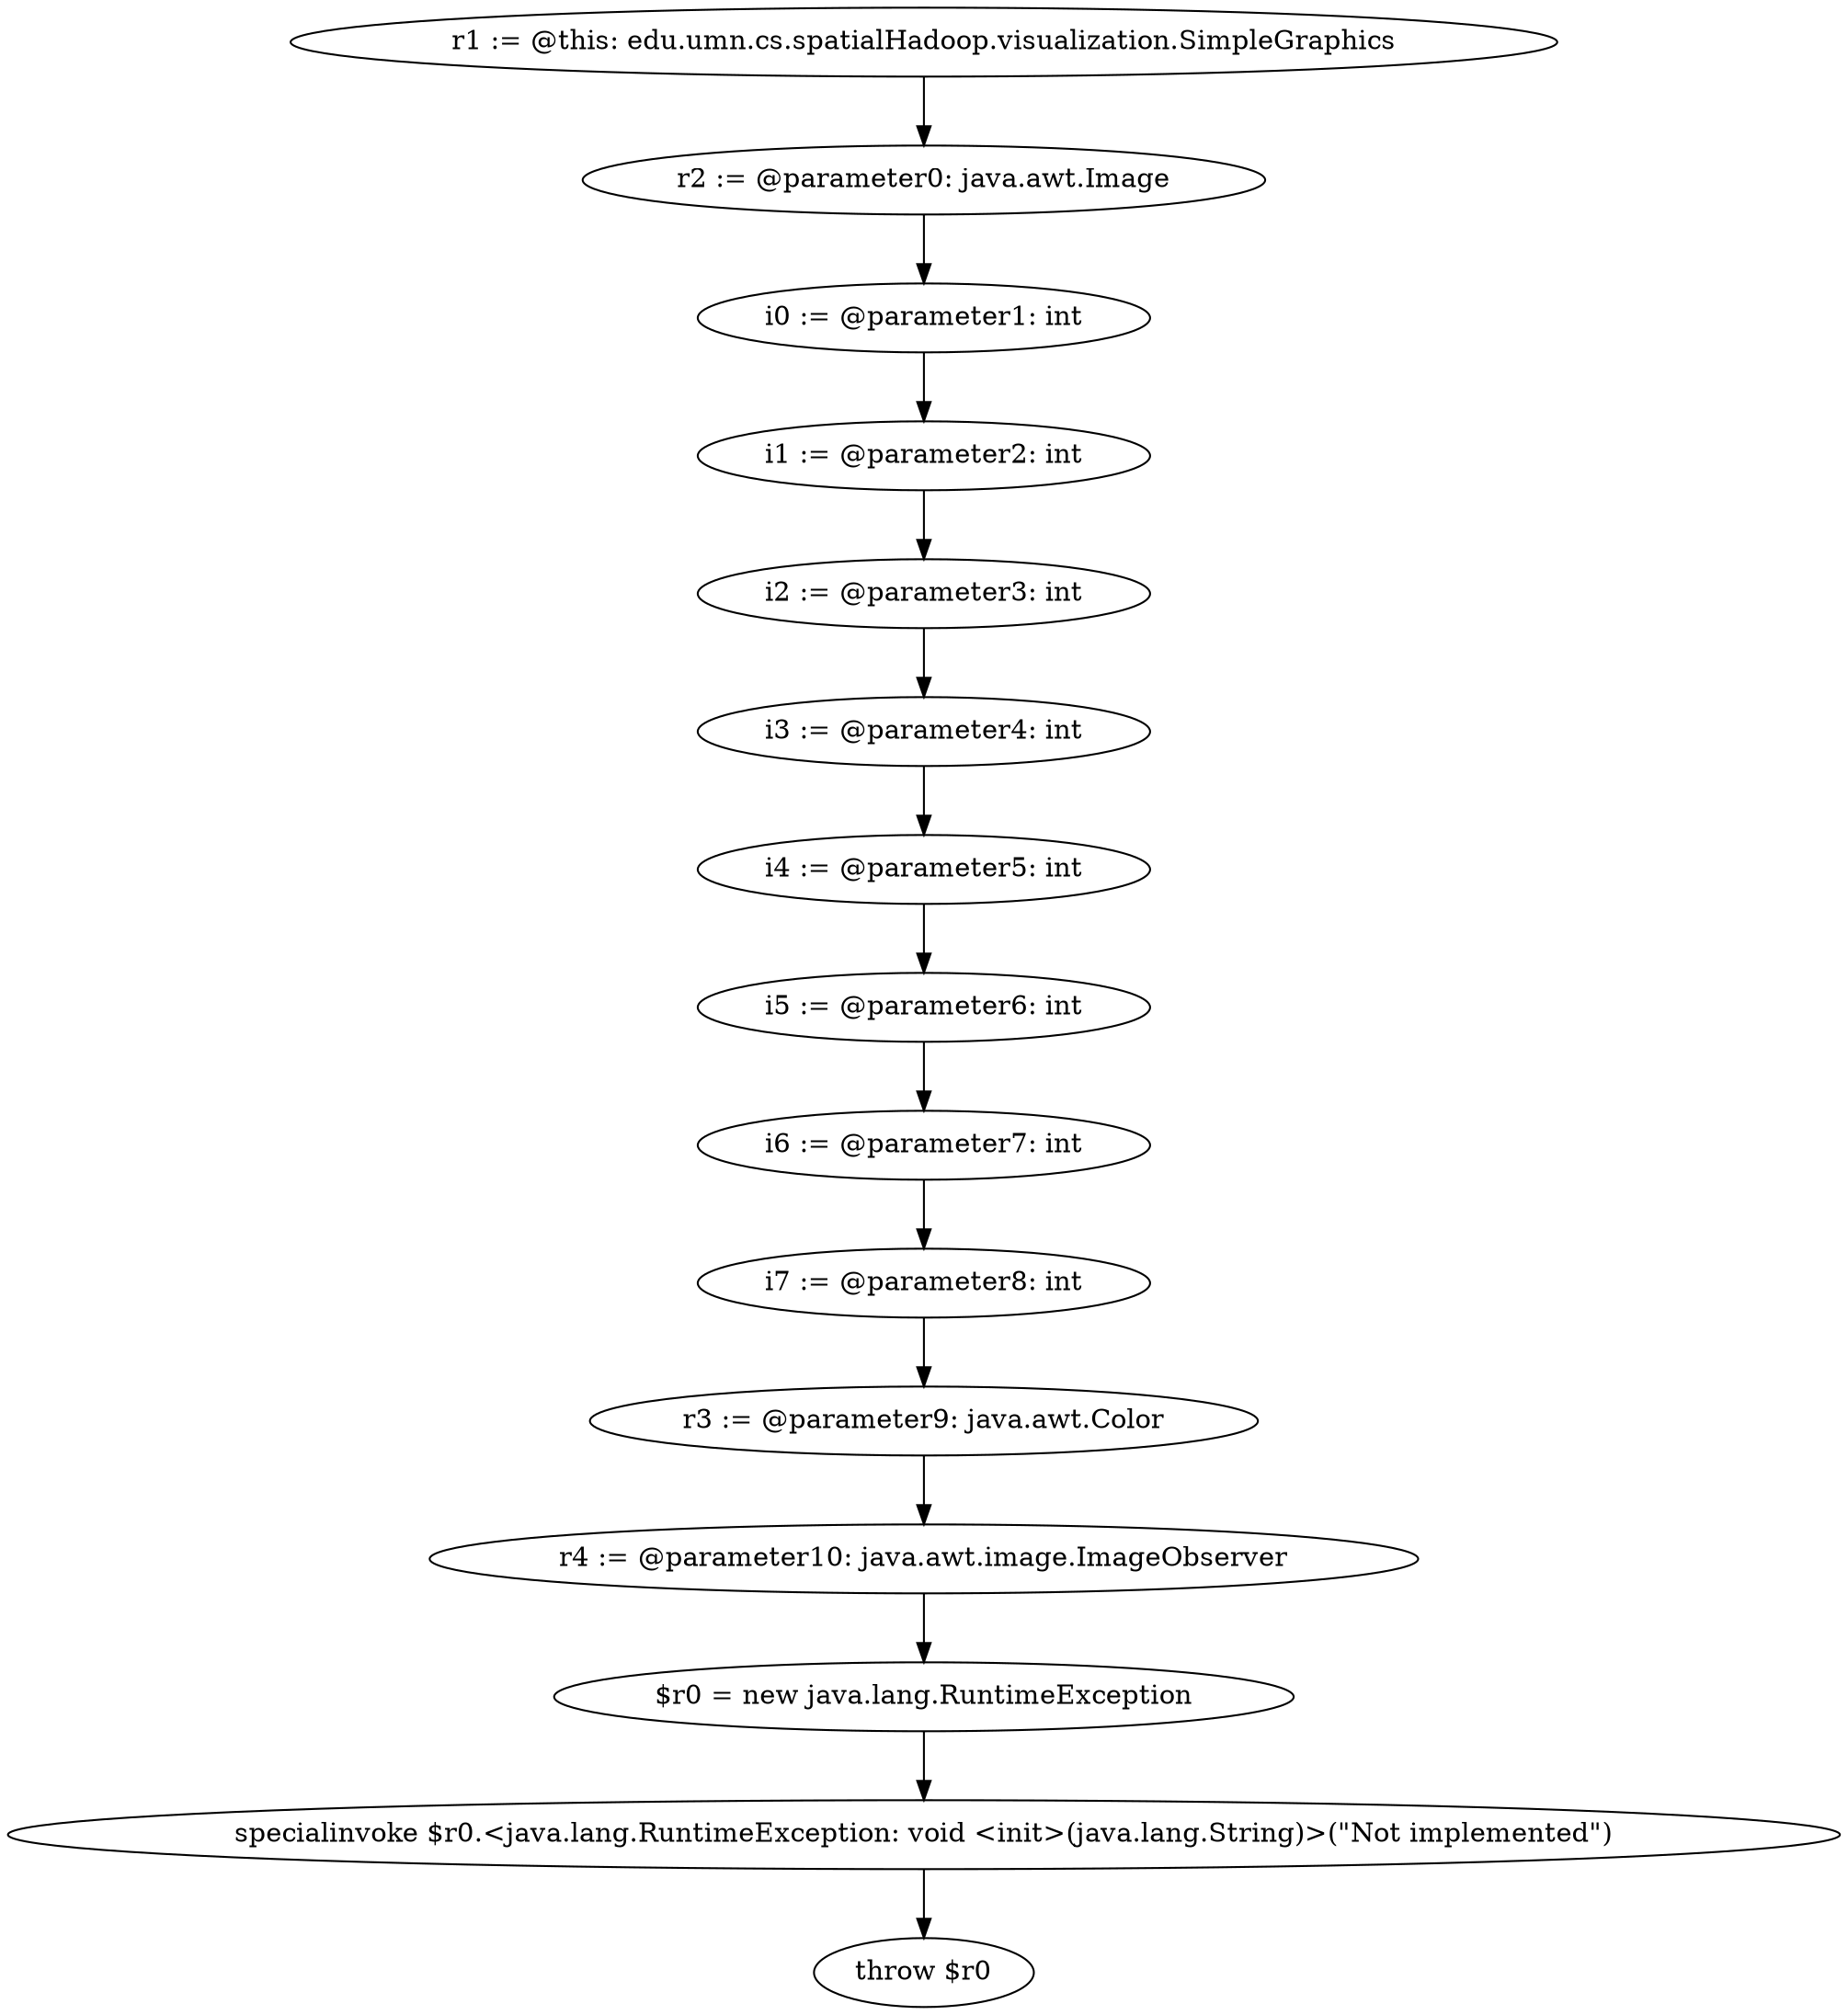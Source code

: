 digraph "unitGraph" {
    "r1 := @this: edu.umn.cs.spatialHadoop.visualization.SimpleGraphics"
    "r2 := @parameter0: java.awt.Image"
    "i0 := @parameter1: int"
    "i1 := @parameter2: int"
    "i2 := @parameter3: int"
    "i3 := @parameter4: int"
    "i4 := @parameter5: int"
    "i5 := @parameter6: int"
    "i6 := @parameter7: int"
    "i7 := @parameter8: int"
    "r3 := @parameter9: java.awt.Color"
    "r4 := @parameter10: java.awt.image.ImageObserver"
    "$r0 = new java.lang.RuntimeException"
    "specialinvoke $r0.<java.lang.RuntimeException: void <init>(java.lang.String)>(\"Not implemented\")"
    "throw $r0"
    "r1 := @this: edu.umn.cs.spatialHadoop.visualization.SimpleGraphics"->"r2 := @parameter0: java.awt.Image";
    "r2 := @parameter0: java.awt.Image"->"i0 := @parameter1: int";
    "i0 := @parameter1: int"->"i1 := @parameter2: int";
    "i1 := @parameter2: int"->"i2 := @parameter3: int";
    "i2 := @parameter3: int"->"i3 := @parameter4: int";
    "i3 := @parameter4: int"->"i4 := @parameter5: int";
    "i4 := @parameter5: int"->"i5 := @parameter6: int";
    "i5 := @parameter6: int"->"i6 := @parameter7: int";
    "i6 := @parameter7: int"->"i7 := @parameter8: int";
    "i7 := @parameter8: int"->"r3 := @parameter9: java.awt.Color";
    "r3 := @parameter9: java.awt.Color"->"r4 := @parameter10: java.awt.image.ImageObserver";
    "r4 := @parameter10: java.awt.image.ImageObserver"->"$r0 = new java.lang.RuntimeException";
    "$r0 = new java.lang.RuntimeException"->"specialinvoke $r0.<java.lang.RuntimeException: void <init>(java.lang.String)>(\"Not implemented\")";
    "specialinvoke $r0.<java.lang.RuntimeException: void <init>(java.lang.String)>(\"Not implemented\")"->"throw $r0";
}
